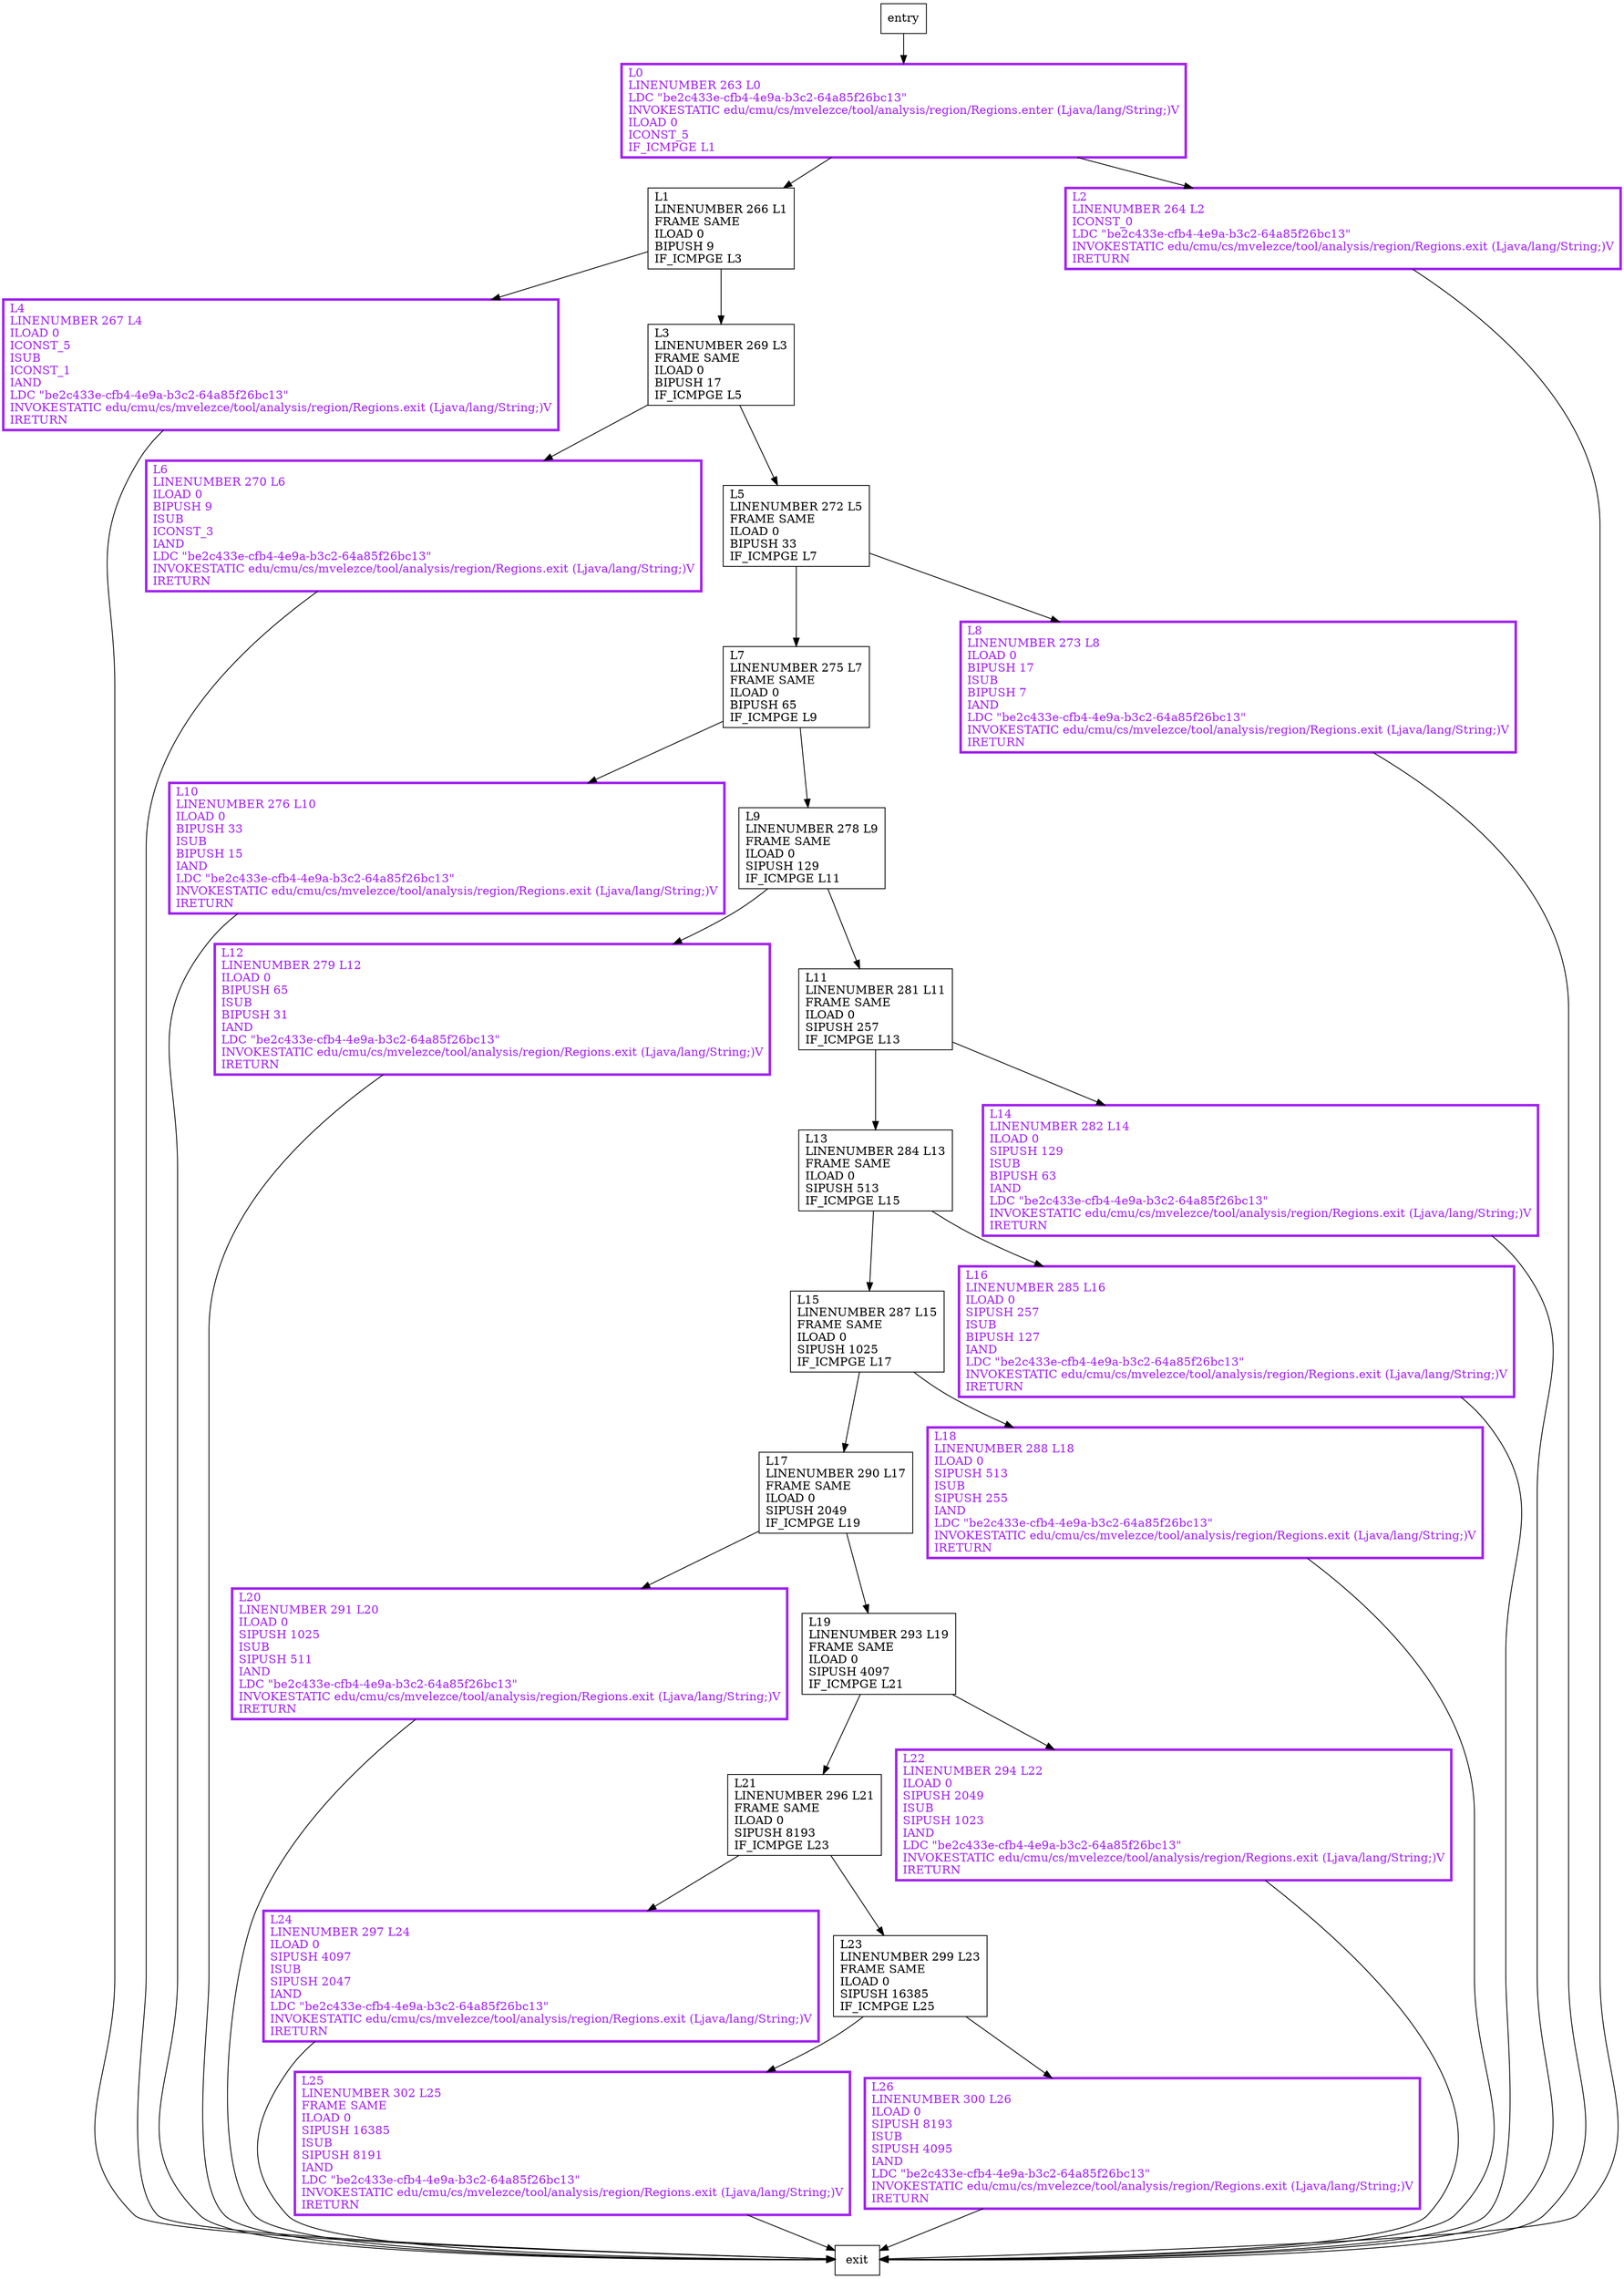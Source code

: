digraph distExtraBitsValue {
node [shape=record];
226744878 [label="L6\lLINENUMBER 270 L6\lILOAD 0\lBIPUSH 9\lISUB\lICONST_3\lIAND\lLDC \"be2c433e-cfb4-4e9a-b3c2-64a85f26bc13\"\lINVOKESTATIC edu/cmu/cs/mvelezce/tool/analysis/region/Regions.exit (Ljava/lang/String;)V\lIRETURN\l"];
2043318969 [label="L13\lLINENUMBER 284 L13\lFRAME SAME\lILOAD 0\lSIPUSH 513\lIF_ICMPGE L15\l"];
143695640 [label="L12\lLINENUMBER 279 L12\lILOAD 0\lBIPUSH 65\lISUB\lBIPUSH 31\lIAND\lLDC \"be2c433e-cfb4-4e9a-b3c2-64a85f26bc13\"\lINVOKESTATIC edu/cmu/cs/mvelezce/tool/analysis/region/Regions.exit (Ljava/lang/String;)V\lIRETURN\l"];
1384010761 [label="L20\lLINENUMBER 291 L20\lILOAD 0\lSIPUSH 1025\lISUB\lSIPUSH 511\lIAND\lLDC \"be2c433e-cfb4-4e9a-b3c2-64a85f26bc13\"\lINVOKESTATIC edu/cmu/cs/mvelezce/tool/analysis/region/Regions.exit (Ljava/lang/String;)V\lIRETURN\l"];
2124643775 [label="L25\lLINENUMBER 302 L25\lFRAME SAME\lILOAD 0\lSIPUSH 16385\lISUB\lSIPUSH 8191\lIAND\lLDC \"be2c433e-cfb4-4e9a-b3c2-64a85f26bc13\"\lINVOKESTATIC edu/cmu/cs/mvelezce/tool/analysis/region/Regions.exit (Ljava/lang/String;)V\lIRETURN\l"];
1582071873 [label="L0\lLINENUMBER 263 L0\lLDC \"be2c433e-cfb4-4e9a-b3c2-64a85f26bc13\"\lINVOKESTATIC edu/cmu/cs/mvelezce/tool/analysis/region/Regions.enter (Ljava/lang/String;)V\lILOAD 0\lICONST_5\lIF_ICMPGE L1\l"];
715378067 [label="L24\lLINENUMBER 297 L24\lILOAD 0\lSIPUSH 4097\lISUB\lSIPUSH 2047\lIAND\lLDC \"be2c433e-cfb4-4e9a-b3c2-64a85f26bc13\"\lINVOKESTATIC edu/cmu/cs/mvelezce/tool/analysis/region/Regions.exit (Ljava/lang/String;)V\lIRETURN\l"];
2052256418 [label="L10\lLINENUMBER 276 L10\lILOAD 0\lBIPUSH 33\lISUB\lBIPUSH 15\lIAND\lLDC \"be2c433e-cfb4-4e9a-b3c2-64a85f26bc13\"\lINVOKESTATIC edu/cmu/cs/mvelezce/tool/analysis/region/Regions.exit (Ljava/lang/String;)V\lIRETURN\l"];
750468423 [label="L19\lLINENUMBER 293 L19\lFRAME SAME\lILOAD 0\lSIPUSH 4097\lIF_ICMPGE L21\l"];
1908981452 [label="L1\lLINENUMBER 266 L1\lFRAME SAME\lILOAD 0\lBIPUSH 9\lIF_ICMPGE L3\l"];
182259421 [label="L23\lLINENUMBER 299 L23\lFRAME SAME\lILOAD 0\lSIPUSH 16385\lIF_ICMPGE L25\l"];
1262773598 [label="L26\lLINENUMBER 300 L26\lILOAD 0\lSIPUSH 8193\lISUB\lSIPUSH 4095\lIAND\lLDC \"be2c433e-cfb4-4e9a-b3c2-64a85f26bc13\"\lINVOKESTATIC edu/cmu/cs/mvelezce/tool/analysis/region/Regions.exit (Ljava/lang/String;)V\lIRETURN\l"];
295221641 [label="L21\lLINENUMBER 296 L21\lFRAME SAME\lILOAD 0\lSIPUSH 8193\lIF_ICMPGE L23\l"];
1771243284 [label="L9\lLINENUMBER 278 L9\lFRAME SAME\lILOAD 0\lSIPUSH 129\lIF_ICMPGE L11\l"];
2013559698 [label="L11\lLINENUMBER 281 L11\lFRAME SAME\lILOAD 0\lSIPUSH 257\lIF_ICMPGE L13\l"];
2147046752 [label="L22\lLINENUMBER 294 L22\lILOAD 0\lSIPUSH 2049\lISUB\lSIPUSH 1023\lIAND\lLDC \"be2c433e-cfb4-4e9a-b3c2-64a85f26bc13\"\lINVOKESTATIC edu/cmu/cs/mvelezce/tool/analysis/region/Regions.exit (Ljava/lang/String;)V\lIRETURN\l"];
1003752023 [label="L4\lLINENUMBER 267 L4\lILOAD 0\lICONST_5\lISUB\lICONST_1\lIAND\lLDC \"be2c433e-cfb4-4e9a-b3c2-64a85f26bc13\"\lINVOKESTATIC edu/cmu/cs/mvelezce/tool/analysis/region/Regions.exit (Ljava/lang/String;)V\lIRETURN\l"];
266272063 [label="L5\lLINENUMBER 272 L5\lFRAME SAME\lILOAD 0\lBIPUSH 33\lIF_ICMPGE L7\l"];
1331923253 [label="L15\lLINENUMBER 287 L15\lFRAME SAME\lILOAD 0\lSIPUSH 1025\lIF_ICMPGE L17\l"];
341878976 [label="L14\lLINENUMBER 282 L14\lILOAD 0\lSIPUSH 129\lISUB\lBIPUSH 63\lIAND\lLDC \"be2c433e-cfb4-4e9a-b3c2-64a85f26bc13\"\lINVOKESTATIC edu/cmu/cs/mvelezce/tool/analysis/region/Regions.exit (Ljava/lang/String;)V\lIRETURN\l"];
172032696 [label="L7\lLINENUMBER 275 L7\lFRAME SAME\lILOAD 0\lBIPUSH 65\lIF_ICMPGE L9\l"];
1132967838 [label="L16\lLINENUMBER 285 L16\lILOAD 0\lSIPUSH 257\lISUB\lBIPUSH 127\lIAND\lLDC \"be2c433e-cfb4-4e9a-b3c2-64a85f26bc13\"\lINVOKESTATIC edu/cmu/cs/mvelezce/tool/analysis/region/Regions.exit (Ljava/lang/String;)V\lIRETURN\l"];
1853205005 [label="L17\lLINENUMBER 290 L17\lFRAME SAME\lILOAD 0\lSIPUSH 2049\lIF_ICMPGE L19\l"];
299644693 [label="L8\lLINENUMBER 273 L8\lILOAD 0\lBIPUSH 17\lISUB\lBIPUSH 7\lIAND\lLDC \"be2c433e-cfb4-4e9a-b3c2-64a85f26bc13\"\lINVOKESTATIC edu/cmu/cs/mvelezce/tool/analysis/region/Regions.exit (Ljava/lang/String;)V\lIRETURN\l"];
433287555 [label="L2\lLINENUMBER 264 L2\lICONST_0\lLDC \"be2c433e-cfb4-4e9a-b3c2-64a85f26bc13\"\lINVOKESTATIC edu/cmu/cs/mvelezce/tool/analysis/region/Regions.exit (Ljava/lang/String;)V\lIRETURN\l"];
2143431083 [label="L18\lLINENUMBER 288 L18\lILOAD 0\lSIPUSH 513\lISUB\lSIPUSH 255\lIAND\lLDC \"be2c433e-cfb4-4e9a-b3c2-64a85f26bc13\"\lINVOKESTATIC edu/cmu/cs/mvelezce/tool/analysis/region/Regions.exit (Ljava/lang/String;)V\lIRETURN\l"];
27319466 [label="L3\lLINENUMBER 269 L3\lFRAME SAME\lILOAD 0\lBIPUSH 17\lIF_ICMPGE L5\l"];
entry;
exit;
226744878 -> exit;
2043318969 -> 1132967838;
2043318969 -> 1331923253;
143695640 -> exit;
1384010761 -> exit;
2124643775 -> exit;
1582071873 -> 433287555;
1582071873 -> 1908981452;
715378067 -> exit;
2052256418 -> exit;
750468423 -> 295221641;
750468423 -> 2147046752;
1908981452 -> 1003752023;
1908981452 -> 27319466;
182259421 -> 1262773598;
182259421 -> 2124643775;
1262773598 -> exit;
295221641 -> 182259421;
295221641 -> 715378067;
1771243284 -> 2013559698;
1771243284 -> 143695640;
2013559698 -> 2043318969;
2013559698 -> 341878976;
2147046752 -> exit;
1003752023 -> exit;
266272063 -> 172032696;
266272063 -> 299644693;
1331923253 -> 1853205005;
1331923253 -> 2143431083;
341878976 -> exit;
172032696 -> 1771243284;
172032696 -> 2052256418;
1132967838 -> exit;
entry -> 1582071873;
1853205005 -> 1384010761;
1853205005 -> 750468423;
299644693 -> exit;
433287555 -> exit;
2143431083 -> exit;
27319466 -> 226744878;
27319466 -> 266272063;
226744878[fontcolor="purple", penwidth=3, color="purple"];
1262773598[fontcolor="purple", penwidth=3, color="purple"];
143695640[fontcolor="purple", penwidth=3, color="purple"];
2147046752[fontcolor="purple", penwidth=3, color="purple"];
1384010761[fontcolor="purple", penwidth=3, color="purple"];
1003752023[fontcolor="purple", penwidth=3, color="purple"];
2124643775[fontcolor="purple", penwidth=3, color="purple"];
341878976[fontcolor="purple", penwidth=3, color="purple"];
1132967838[fontcolor="purple", penwidth=3, color="purple"];
1582071873[fontcolor="purple", penwidth=3, color="purple"];
299644693[fontcolor="purple", penwidth=3, color="purple"];
715378067[fontcolor="purple", penwidth=3, color="purple"];
433287555[fontcolor="purple", penwidth=3, color="purple"];
2052256418[fontcolor="purple", penwidth=3, color="purple"];
2143431083[fontcolor="purple", penwidth=3, color="purple"];
}

